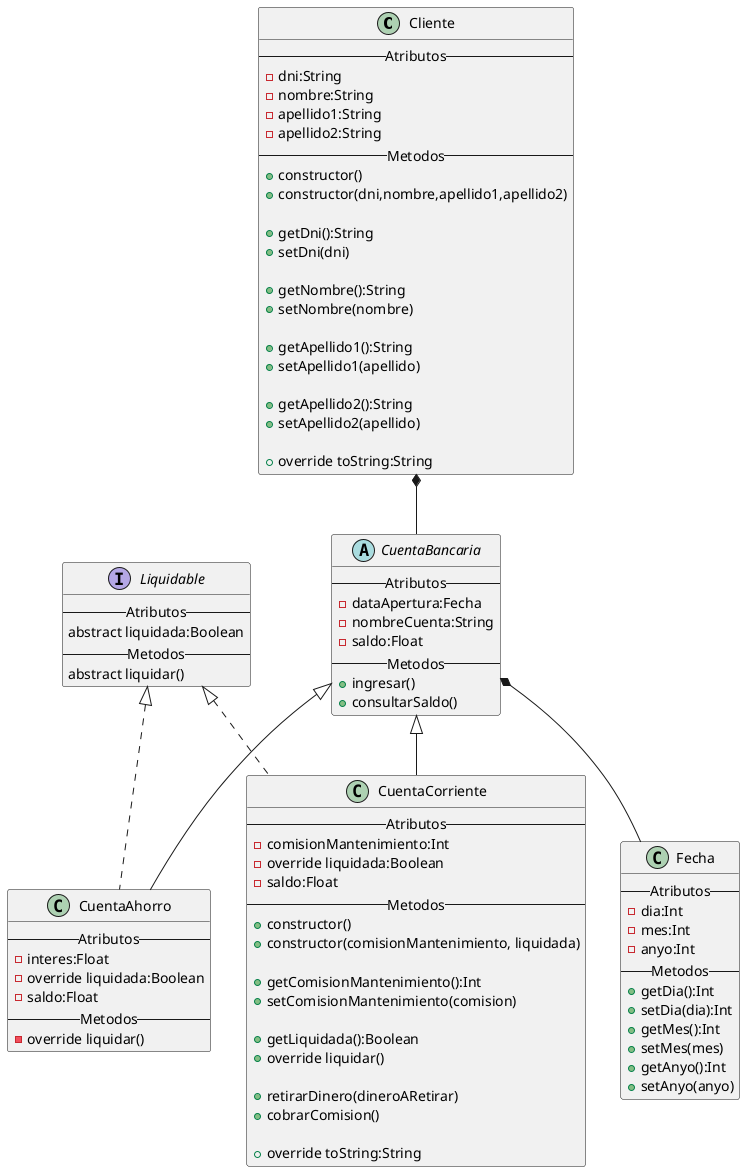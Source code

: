 @startuml
'https://plantuml.com/class-diagram

class Cliente{
--Atributos--
-dni:String
-nombre:String
-apellido1:String
-apellido2:String
--Metodos--
+constructor()
+constructor(dni,nombre,apellido1,apellido2)

+getDni():String
+setDni(dni)

+getNombre():String
+setNombre(nombre)

+getApellido1():String
+setApellido1(apellido)

+getApellido2():String
+setApellido2(apellido)

+override toString:String
}
abstract CuentaBancaria{
--Atributos--
-dataApertura:Fecha
-nombreCuenta:String
-saldo:Float
--Metodos--
+ingresar()
+consultarSaldo()
}

class CuentaCorriente{
--Atributos--
-comisionMantenimiento:Int
-override liquidada:Boolean
-saldo:Float
--Metodos--
+constructor()
+constructor(comisionMantenimiento, liquidada)

+getComisionMantenimiento():Int
+setComisionMantenimiento(comision)

+getLiquidada():Boolean
+override liquidar()

+retirarDinero(dineroARetirar)
+cobrarComision()

+override toString:String
}

class CuentaAhorro{
--Atributos--
-interes:Float
-override liquidada:Boolean
-saldo:Float
--Metodos--
-override liquidar()
}

interface Liquidable {
--Atributos--
abstract liquidada:Boolean
--Metodos--
abstract liquidar()
}

class Fecha {
--Atributos--
-dia:Int
-mes:Int
-anyo:Int
--Metodos--
+getDia():Int
+setDia(dia):Int
+getMes():Int
+setMes(mes)
+getAnyo():Int
+setAnyo(anyo)
}


CuentaBancaria <|-- CuentaAhorro
CuentaBancaria <|-- CuentaCorriente
CuentaBancaria *-- Fecha

Liquidable <|.. CuentaAhorro
Liquidable <|.. CuentaCorriente

Cliente *-- CuentaBancaria





@enduml